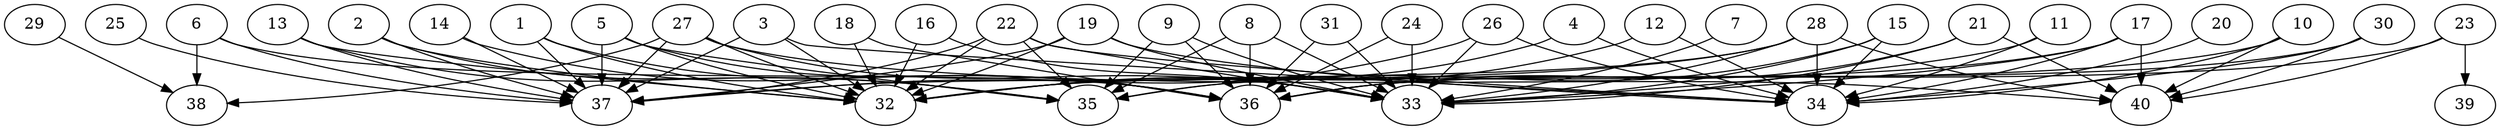 // DAG automatically generated by daggen at Thu Oct  3 14:06:49 2019
// ./daggen --dot -n 40 --ccr 0.3 --fat 0.9 --regular 0.7 --density 0.5 --mindata 5242880 --maxdata 52428800 
digraph G {
  1 [size="92330667", alpha="0.15", expect_size="27699200"] 
  1 -> 32 [size ="27699200"]
  1 -> 36 [size ="27699200"]
  1 -> 37 [size ="27699200"]
  2 [size="165959680", alpha="0.00", expect_size="49787904"] 
  2 -> 32 [size ="49787904"]
  2 -> 35 [size ="49787904"]
  2 -> 37 [size ="49787904"]
  3 [size="94532267", alpha="0.05", expect_size="28359680"] 
  3 -> 32 [size ="28359680"]
  3 -> 34 [size ="28359680"]
  3 -> 37 [size ="28359680"]
  4 [size="86667947", alpha="0.10", expect_size="26000384"] 
  4 -> 32 [size ="26000384"]
  4 -> 34 [size ="26000384"]
  5 [size="108660053", alpha="0.13", expect_size="32598016"] 
  5 -> 32 [size ="32598016"]
  5 -> 35 [size ="32598016"]
  5 -> 36 [size ="32598016"]
  5 -> 37 [size ="32598016"]
  6 [size="132727467", alpha="0.09", expect_size="39818240"] 
  6 -> 36 [size ="39818240"]
  6 -> 37 [size ="39818240"]
  6 -> 38 [size ="39818240"]
  7 [size="34157227", alpha="0.10", expect_size="10247168"] 
  7 -> 33 [size ="10247168"]
  8 [size="41570987", alpha="0.18", expect_size="12471296"] 
  8 -> 33 [size ="12471296"]
  8 -> 35 [size ="12471296"]
  8 -> 36 [size ="12471296"]
  9 [size="154651307", alpha="0.19", expect_size="46395392"] 
  9 -> 33 [size ="46395392"]
  9 -> 35 [size ="46395392"]
  9 -> 36 [size ="46395392"]
  10 [size="168089600", alpha="0.14", expect_size="50426880"] 
  10 -> 34 [size ="50426880"]
  10 -> 35 [size ="50426880"]
  10 -> 40 [size ="50426880"]
  11 [size="20640427", alpha="0.20", expect_size="6192128"] 
  11 -> 33 [size ="6192128"]
  11 -> 34 [size ="6192128"]
  12 [size="136717653", alpha="0.16", expect_size="41015296"] 
  12 -> 32 [size ="41015296"]
  12 -> 34 [size ="41015296"]
  13 [size="138987520", alpha="0.18", expect_size="41696256"] 
  13 -> 32 [size ="41696256"]
  13 -> 35 [size ="41696256"]
  13 -> 37 [size ="41696256"]
  14 [size="18466133", alpha="0.09", expect_size="5539840"] 
  14 -> 36 [size ="5539840"]
  14 -> 37 [size ="5539840"]
  15 [size="99157333", alpha="0.10", expect_size="29747200"] 
  15 -> 33 [size ="29747200"]
  15 -> 34 [size ="29747200"]
  15 -> 35 [size ="29747200"]
  16 [size="44779520", alpha="0.00", expect_size="13433856"] 
  16 -> 32 [size ="13433856"]
  16 -> 33 [size ="13433856"]
  17 [size="114179413", alpha="0.14", expect_size="34253824"] 
  17 -> 32 [size ="34253824"]
  17 -> 33 [size ="34253824"]
  17 -> 34 [size ="34253824"]
  17 -> 40 [size ="34253824"]
  18 [size="37703680", alpha="0.19", expect_size="11311104"] 
  18 -> 32 [size ="11311104"]
  18 -> 36 [size ="11311104"]
  19 [size="19660800", alpha="0.01", expect_size="5898240"] 
  19 -> 32 [size ="5898240"]
  19 -> 33 [size ="5898240"]
  19 -> 34 [size ="5898240"]
  19 -> 37 [size ="5898240"]
  20 [size="171769173", alpha="0.06", expect_size="51530752"] 
  20 -> 34 [size ="51530752"]
  21 [size="128443733", alpha="0.20", expect_size="38533120"] 
  21 -> 33 [size ="38533120"]
  21 -> 36 [size ="38533120"]
  21 -> 40 [size ="38533120"]
  22 [size="126709760", alpha="0.13", expect_size="38012928"] 
  22 -> 32 [size ="38012928"]
  22 -> 33 [size ="38012928"]
  22 -> 34 [size ="38012928"]
  22 -> 35 [size ="38012928"]
  22 -> 37 [size ="38012928"]
  23 [size="94757547", alpha="0.16", expect_size="28427264"] 
  23 -> 36 [size ="28427264"]
  23 -> 39 [size ="28427264"]
  23 -> 40 [size ="28427264"]
  24 [size="77550933", alpha="0.07", expect_size="23265280"] 
  24 -> 33 [size ="23265280"]
  24 -> 36 [size ="23265280"]
  25 [size="144698027", alpha="0.11", expect_size="43409408"] 
  25 -> 37 [size ="43409408"]
  26 [size="62491307", alpha="0.09", expect_size="18747392"] 
  26 -> 33 [size ="18747392"]
  26 -> 34 [size ="18747392"]
  26 -> 37 [size ="18747392"]
  27 [size="64771413", alpha="0.09", expect_size="19431424"] 
  27 -> 32 [size ="19431424"]
  27 -> 33 [size ="19431424"]
  27 -> 37 [size ="19431424"]
  27 -> 38 [size ="19431424"]
  27 -> 40 [size ="19431424"]
  28 [size="174175573", alpha="0.12", expect_size="52252672"] 
  28 -> 32 [size ="52252672"]
  28 -> 33 [size ="52252672"]
  28 -> 34 [size ="52252672"]
  28 -> 37 [size ="52252672"]
  28 -> 40 [size ="52252672"]
  29 [size="167782400", alpha="0.12", expect_size="50334720"] 
  29 -> 38 [size ="50334720"]
  30 [size="18042880", alpha="0.12", expect_size="5412864"] 
  30 -> 34 [size ="5412864"]
  30 -> 36 [size ="5412864"]
  30 -> 40 [size ="5412864"]
  31 [size="62266027", alpha="0.12", expect_size="18679808"] 
  31 -> 33 [size ="18679808"]
  31 -> 36 [size ="18679808"]
  32 [size="60733440", alpha="0.07", expect_size="18220032"] 
  33 [size="161938773", alpha="0.18", expect_size="48581632"] 
  34 [size="128358400", alpha="0.09", expect_size="38507520"] 
  35 [size="29187413", alpha="0.10", expect_size="8756224"] 
  36 [size="112902827", alpha="0.15", expect_size="33870848"] 
  37 [size="22893227", alpha="0.12", expect_size="6867968"] 
  38 [size="90415787", alpha="0.11", expect_size="27124736"] 
  39 [size="24989013", alpha="0.11", expect_size="7496704"] 
  40 [size="121081173", alpha="0.11", expect_size="36324352"] 
}

